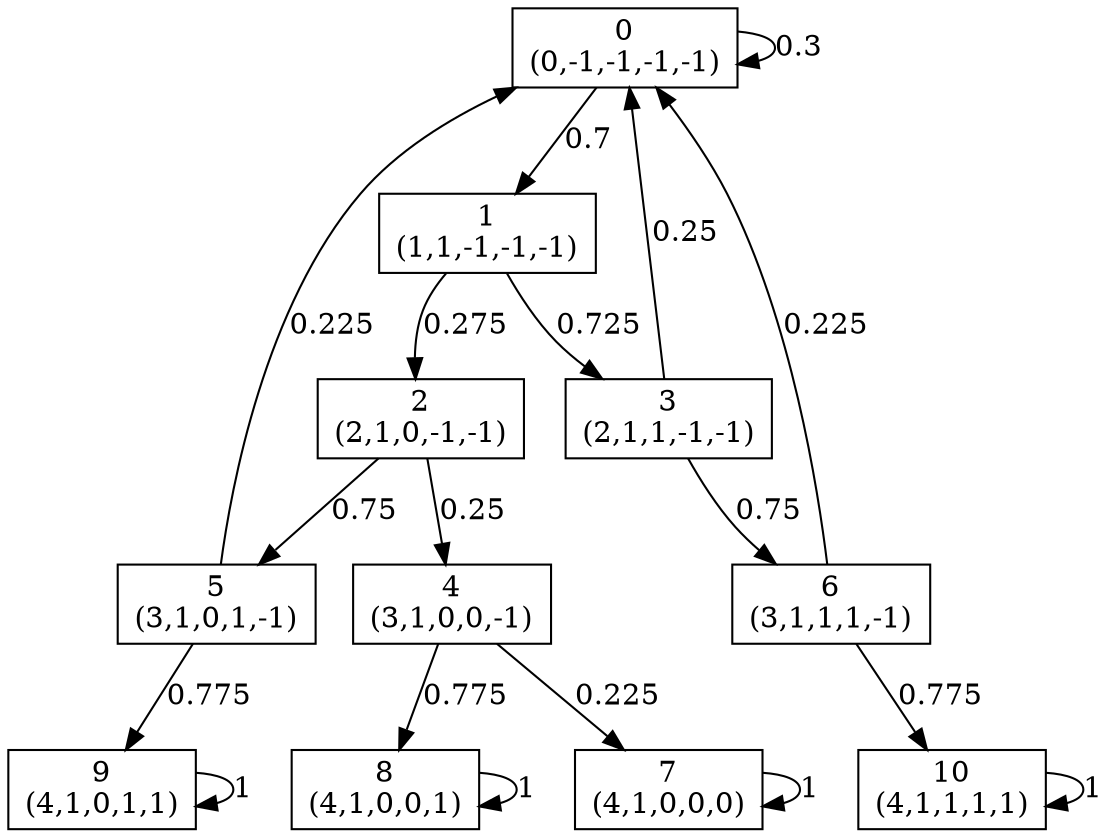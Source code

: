 digraph P {
node [shape=box];
0 -> 0 [ label="0.3" ];
0 -> 1 [ label="0.7" ];
1 -> 2 [ label="0.275" ];
1 -> 3 [ label="0.725" ];
2 -> 4 [ label="0.25" ];
2 -> 5 [ label="0.75" ];
3 -> 0 [ label="0.25" ];
3 -> 6 [ label="0.75" ];
4 -> 7 [ label="0.225" ];
4 -> 8 [ label="0.775" ];
5 -> 0 [ label="0.225" ];
5 -> 9 [ label="0.775" ];
6 -> 0 [ label="0.225" ];
6 -> 10 [ label="0.775" ];
7 -> 7 [ label="1" ];
8 -> 8 [ label="1" ];
9 -> 9 [ label="1" ];
10 -> 10 [ label="1" ];
0 [label="0\n(0,-1,-1,-1,-1)"];
1 [label="1\n(1,1,-1,-1,-1)"];
2 [label="2\n(2,1,0,-1,-1)"];
3 [label="3\n(2,1,1,-1,-1)"];
4 [label="4\n(3,1,0,0,-1)"];
5 [label="5\n(3,1,0,1,-1)"];
6 [label="6\n(3,1,1,1,-1)"];
7 [label="7\n(4,1,0,0,0)"];
8 [label="8\n(4,1,0,0,1)"];
9 [label="9\n(4,1,0,1,1)"];
10 [label="10\n(4,1,1,1,1)"];
}
